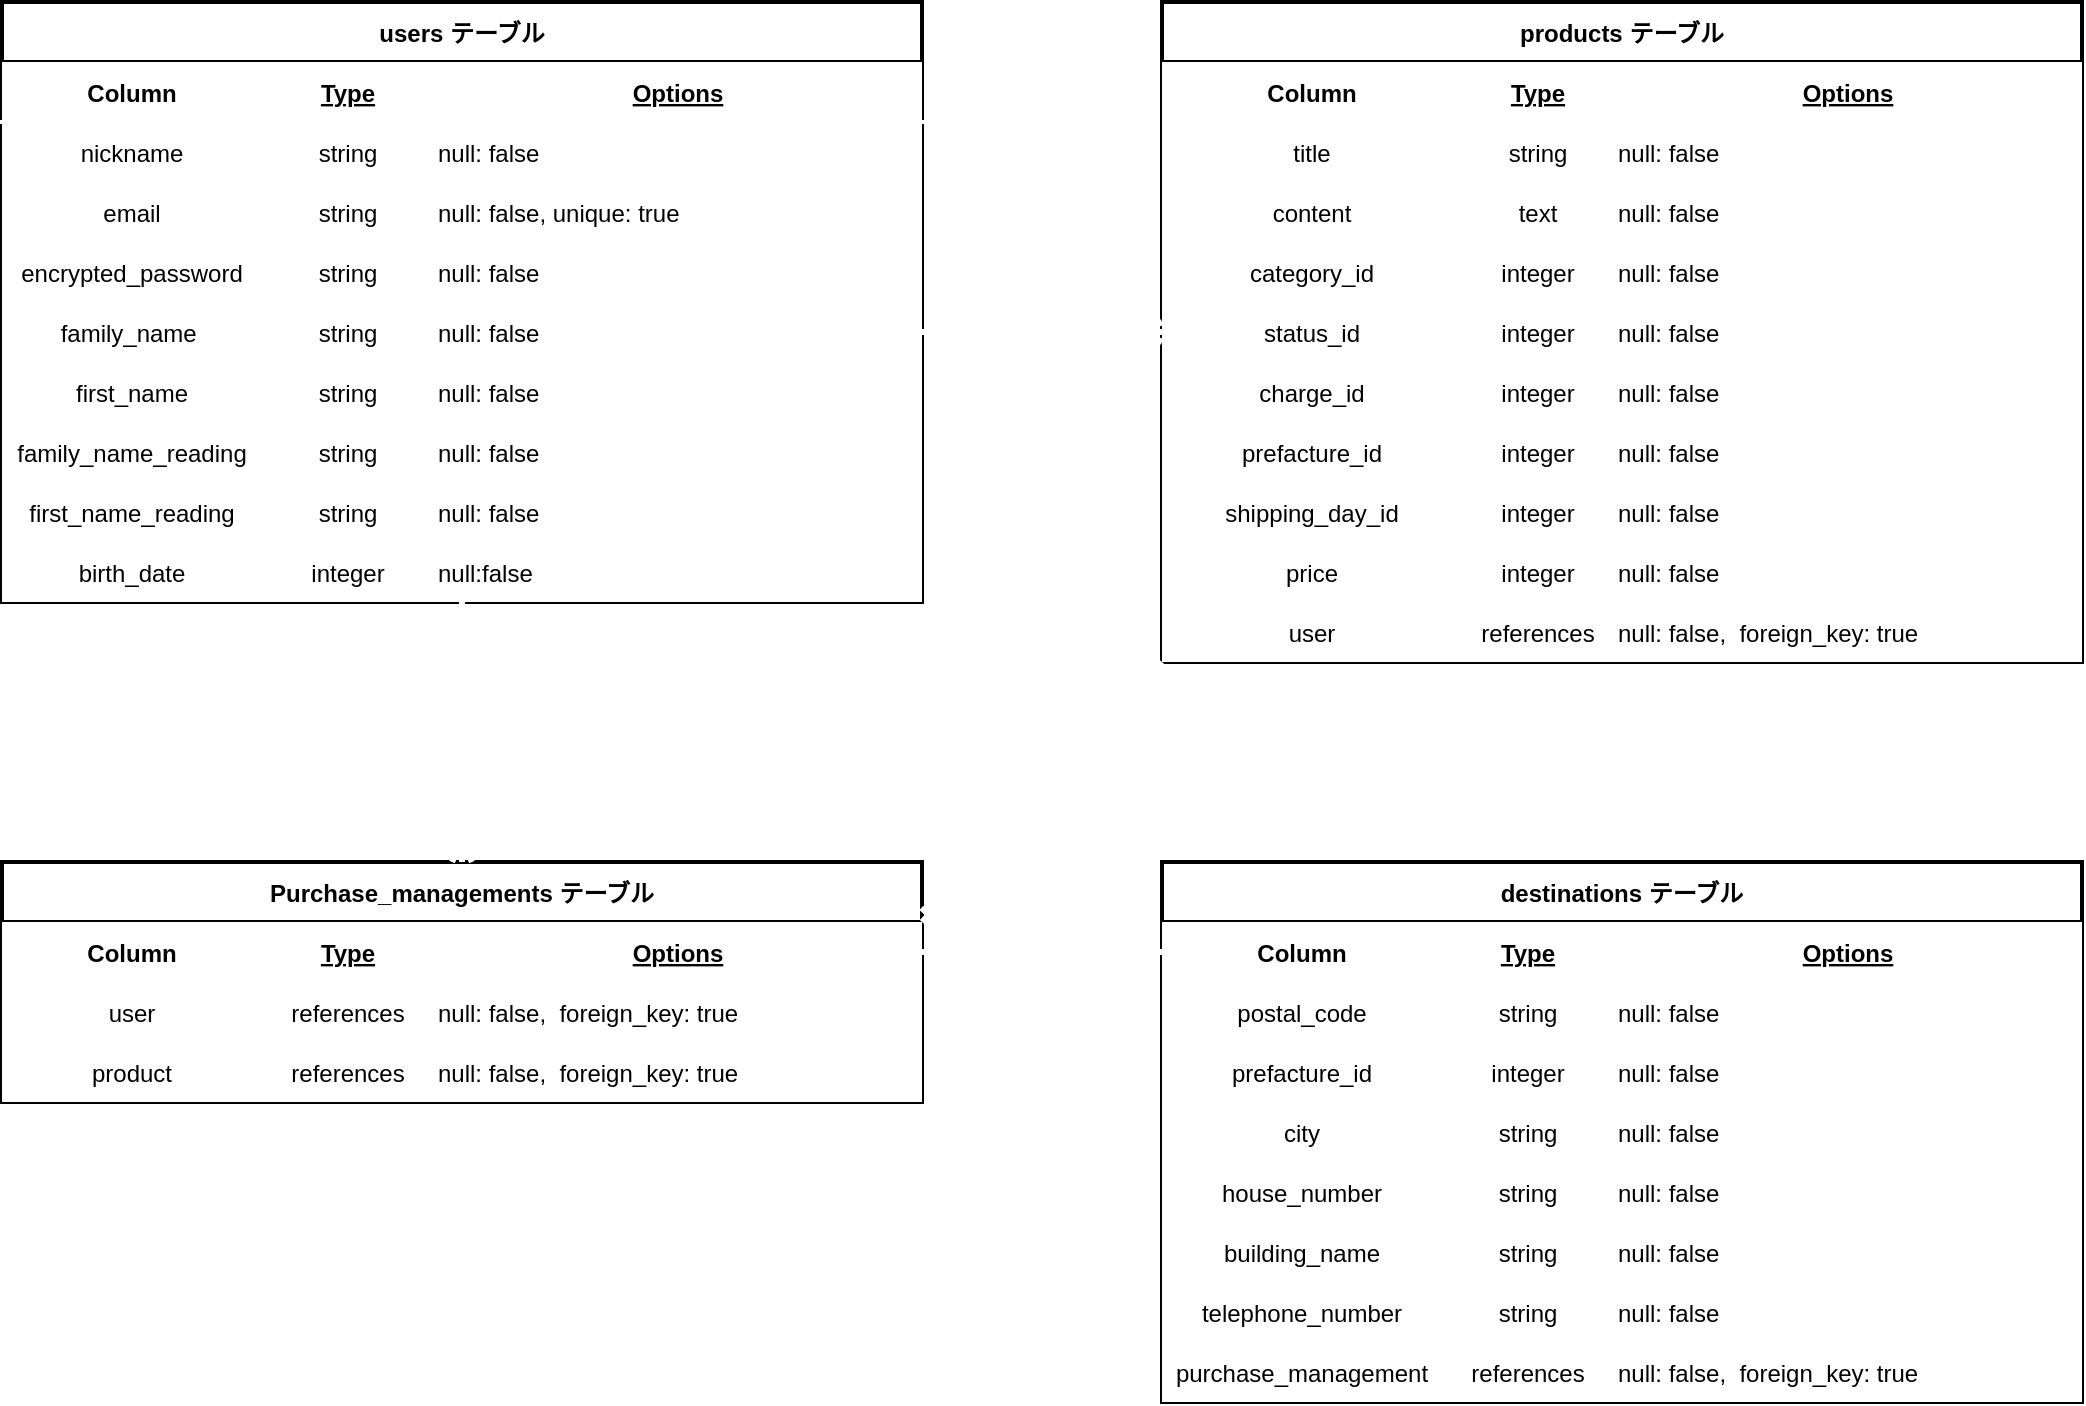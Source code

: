 <mxfile>
    <diagram id="tLEwSPBX2XLxRTHrnTl1" name="ページ1">
        <mxGraphModel dx="648" dy="448" grid="1" gridSize="10" guides="1" tooltips="1" connect="1" arrows="1" fold="1" page="1" pageScale="1" pageWidth="827" pageHeight="1169" math="0" shadow="0">
            <root>
                <mxCell id="0"/>
                <mxCell id="1" parent="0"/>
                <mxCell id="2" value="users テーブル" style="shape=table;startSize=30;container=1;collapsible=1;childLayout=tableLayout;fixedRows=1;rowLines=0;fontStyle=1;align=center;resizeLast=1;strokeWidth=2;" parent="1" vertex="1">
                    <mxGeometry x="20" y="40" width="460" height="300" as="geometry">
                        <mxRectangle x="20" y="40" width="120" height="30" as="alternateBounds"/>
                    </mxGeometry>
                </mxCell>
                <mxCell id="3" value="" style="shape=partialRectangle;collapsible=0;dropTarget=0;pointerEvents=0;top=0;left=0;bottom=1;right=0;points=[[0,0.5],[1,0.5]];portConstraint=eastwest;strokeWidth=2;strokeColor=#FFFFFF;" parent="2" vertex="1">
                    <mxGeometry y="30" width="460" height="30" as="geometry"/>
                </mxCell>
                <mxCell id="4" value="Column" style="shape=partialRectangle;connectable=0;top=0;left=0;bottom=0;right=0;fontStyle=1;overflow=hidden;strokeWidth=2;" parent="3" vertex="1">
                    <mxGeometry width="130" height="30" as="geometry">
                        <mxRectangle width="130" height="30" as="alternateBounds"/>
                    </mxGeometry>
                </mxCell>
                <mxCell id="5" value="Type" style="shape=partialRectangle;connectable=0;top=0;left=0;bottom=0;right=0;align=center;spacingLeft=6;fontStyle=5;overflow=hidden;shadow=0;strokeWidth=2;" parent="3" vertex="1">
                    <mxGeometry x="130" width="80" height="30" as="geometry">
                        <mxRectangle width="80" height="30" as="alternateBounds"/>
                    </mxGeometry>
                </mxCell>
                <mxCell id="24" value="Options" style="shape=partialRectangle;connectable=0;top=0;left=0;bottom=0;right=0;align=center;spacingLeft=6;fontStyle=5;overflow=hidden;strokeWidth=2;strokeColor=default;perimeterSpacing=2;" parent="3" vertex="1">
                    <mxGeometry x="210" width="250" height="30" as="geometry">
                        <mxRectangle width="250" height="30" as="alternateBounds"/>
                    </mxGeometry>
                </mxCell>
                <mxCell id="6" value="" style="shape=partialRectangle;collapsible=0;dropTarget=0;pointerEvents=0;top=0;left=0;bottom=0;right=0;points=[[0,0.5],[1,0.5]];portConstraint=eastwest;strokeWidth=2;" parent="2" vertex="1">
                    <mxGeometry y="60" width="460" height="30" as="geometry"/>
                </mxCell>
                <mxCell id="7" value="nickname" style="shape=partialRectangle;connectable=0;top=0;left=0;bottom=0;right=0;editable=1;overflow=hidden;strokeWidth=2;" parent="6" vertex="1">
                    <mxGeometry width="130" height="30" as="geometry">
                        <mxRectangle width="130" height="30" as="alternateBounds"/>
                    </mxGeometry>
                </mxCell>
                <mxCell id="8" value="string" style="shape=partialRectangle;connectable=0;top=0;left=0;bottom=0;right=0;align=center;spacingLeft=6;overflow=hidden;strokeWidth=2;" parent="6" vertex="1">
                    <mxGeometry x="130" width="80" height="30" as="geometry">
                        <mxRectangle width="80" height="30" as="alternateBounds"/>
                    </mxGeometry>
                </mxCell>
                <mxCell id="25" value="null: false" style="shape=partialRectangle;connectable=0;top=0;left=0;bottom=0;right=0;align=left;spacingLeft=6;overflow=hidden;strokeWidth=2;" parent="6" vertex="1">
                    <mxGeometry x="210" width="250" height="30" as="geometry">
                        <mxRectangle width="250" height="30" as="alternateBounds"/>
                    </mxGeometry>
                </mxCell>
                <mxCell id="9" value="" style="shape=partialRectangle;collapsible=0;dropTarget=0;pointerEvents=0;top=0;left=0;bottom=0;right=0;points=[[0,0.5],[1,0.5]];portConstraint=eastwest;strokeWidth=2;" parent="2" vertex="1">
                    <mxGeometry y="90" width="460" height="30" as="geometry"/>
                </mxCell>
                <mxCell id="10" value="email" style="shape=partialRectangle;connectable=0;top=0;left=0;bottom=0;right=0;editable=1;overflow=hidden;strokeWidth=2;" parent="9" vertex="1">
                    <mxGeometry width="130" height="30" as="geometry">
                        <mxRectangle width="130" height="30" as="alternateBounds"/>
                    </mxGeometry>
                </mxCell>
                <mxCell id="11" value="string" style="shape=partialRectangle;connectable=0;top=0;left=0;bottom=0;right=0;align=center;spacingLeft=6;overflow=hidden;strokeWidth=2;" parent="9" vertex="1">
                    <mxGeometry x="130" width="80" height="30" as="geometry">
                        <mxRectangle width="80" height="30" as="alternateBounds"/>
                    </mxGeometry>
                </mxCell>
                <mxCell id="26" value="null: false, unique: true" style="shape=partialRectangle;connectable=0;top=0;left=0;bottom=0;right=0;align=left;spacingLeft=6;overflow=hidden;strokeWidth=2;" parent="9" vertex="1">
                    <mxGeometry x="210" width="250" height="30" as="geometry">
                        <mxRectangle width="250" height="30" as="alternateBounds"/>
                    </mxGeometry>
                </mxCell>
                <mxCell id="12" value="" style="shape=partialRectangle;collapsible=0;dropTarget=0;pointerEvents=0;top=0;left=0;bottom=0;right=0;points=[[0,0.5],[1,0.5]];portConstraint=eastwest;strokeWidth=2;" parent="2" vertex="1">
                    <mxGeometry y="120" width="460" height="30" as="geometry"/>
                </mxCell>
                <mxCell id="13" value="encrypted_password" style="shape=partialRectangle;connectable=0;top=0;left=0;bottom=0;right=0;editable=1;overflow=hidden;strokeWidth=2;" parent="12" vertex="1">
                    <mxGeometry width="130" height="30" as="geometry">
                        <mxRectangle width="130" height="30" as="alternateBounds"/>
                    </mxGeometry>
                </mxCell>
                <mxCell id="14" value="string" style="shape=partialRectangle;connectable=0;top=0;left=0;bottom=0;right=0;align=center;spacingLeft=6;overflow=hidden;strokeWidth=2;" parent="12" vertex="1">
                    <mxGeometry x="130" width="80" height="30" as="geometry">
                        <mxRectangle width="80" height="30" as="alternateBounds"/>
                    </mxGeometry>
                </mxCell>
                <mxCell id="27" value="null: false" style="shape=partialRectangle;connectable=0;top=0;left=0;bottom=0;right=0;align=left;spacingLeft=6;overflow=hidden;strokeWidth=2;" parent="12" vertex="1">
                    <mxGeometry x="210" width="250" height="30" as="geometry">
                        <mxRectangle width="250" height="30" as="alternateBounds"/>
                    </mxGeometry>
                </mxCell>
                <mxCell id="15" style="shape=partialRectangle;collapsible=0;dropTarget=0;pointerEvents=0;top=0;left=0;bottom=0;right=0;points=[[0,0.5],[1,0.5]];portConstraint=eastwest;strokeWidth=2;" parent="2" vertex="1">
                    <mxGeometry y="150" width="460" height="30" as="geometry"/>
                </mxCell>
                <mxCell id="16" value="family_name " style="shape=partialRectangle;connectable=0;top=0;left=0;bottom=0;right=0;editable=1;overflow=hidden;strokeWidth=2;" parent="15" vertex="1">
                    <mxGeometry width="130" height="30" as="geometry">
                        <mxRectangle width="130" height="30" as="alternateBounds"/>
                    </mxGeometry>
                </mxCell>
                <mxCell id="17" value="string" style="shape=partialRectangle;connectable=0;top=0;left=0;bottom=0;right=0;align=center;spacingLeft=6;overflow=hidden;strokeWidth=2;" parent="15" vertex="1">
                    <mxGeometry x="130" width="80" height="30" as="geometry">
                        <mxRectangle width="80" height="30" as="alternateBounds"/>
                    </mxGeometry>
                </mxCell>
                <mxCell id="28" value="null: false" style="shape=partialRectangle;connectable=0;top=0;left=0;bottom=0;right=0;align=left;spacingLeft=6;overflow=hidden;strokeWidth=2;" parent="15" vertex="1">
                    <mxGeometry x="210" width="250" height="30" as="geometry">
                        <mxRectangle width="250" height="30" as="alternateBounds"/>
                    </mxGeometry>
                </mxCell>
                <mxCell id="21" style="shape=partialRectangle;collapsible=0;dropTarget=0;pointerEvents=0;top=0;left=0;bottom=0;right=0;points=[[0,0.5],[1,0.5]];portConstraint=eastwest;strokeWidth=2;" parent="2" vertex="1">
                    <mxGeometry y="180" width="460" height="30" as="geometry"/>
                </mxCell>
                <mxCell id="22" value="first_name" style="shape=partialRectangle;connectable=0;top=0;left=0;bottom=0;right=0;editable=1;overflow=hidden;strokeWidth=2;" parent="21" vertex="1">
                    <mxGeometry width="130" height="30" as="geometry">
                        <mxRectangle width="130" height="30" as="alternateBounds"/>
                    </mxGeometry>
                </mxCell>
                <mxCell id="23" value="string" style="shape=partialRectangle;connectable=0;top=0;left=0;bottom=0;right=0;align=center;spacingLeft=6;overflow=hidden;strokeWidth=2;" parent="21" vertex="1">
                    <mxGeometry x="130" width="80" height="30" as="geometry">
                        <mxRectangle width="80" height="30" as="alternateBounds"/>
                    </mxGeometry>
                </mxCell>
                <mxCell id="29" value="null: false" style="shape=partialRectangle;connectable=0;top=0;left=0;bottom=0;right=0;align=left;spacingLeft=6;overflow=hidden;strokeWidth=2;" parent="21" vertex="1">
                    <mxGeometry x="210" width="250" height="30" as="geometry">
                        <mxRectangle width="250" height="30" as="alternateBounds"/>
                    </mxGeometry>
                </mxCell>
                <mxCell id="18" style="shape=partialRectangle;collapsible=0;dropTarget=0;pointerEvents=0;top=0;left=0;bottom=0;right=0;points=[[0,0.5],[1,0.5]];portConstraint=eastwest;strokeWidth=2;" parent="2" vertex="1">
                    <mxGeometry y="210" width="460" height="30" as="geometry"/>
                </mxCell>
                <mxCell id="19" value="family_name_reading" style="shape=partialRectangle;connectable=0;top=0;left=0;bottom=0;right=0;editable=1;overflow=hidden;strokeWidth=2;" parent="18" vertex="1">
                    <mxGeometry width="130" height="30" as="geometry">
                        <mxRectangle width="130" height="30" as="alternateBounds"/>
                    </mxGeometry>
                </mxCell>
                <mxCell id="20" value="string" style="shape=partialRectangle;connectable=0;top=0;left=0;bottom=0;right=0;align=center;spacingLeft=6;overflow=hidden;strokeWidth=2;" parent="18" vertex="1">
                    <mxGeometry x="130" width="80" height="30" as="geometry">
                        <mxRectangle width="80" height="30" as="alternateBounds"/>
                    </mxGeometry>
                </mxCell>
                <mxCell id="30" value="null: false" style="shape=partialRectangle;connectable=0;top=0;left=0;bottom=0;right=0;align=left;spacingLeft=6;overflow=hidden;strokeWidth=2;" parent="18" vertex="1">
                    <mxGeometry x="210" width="250" height="30" as="geometry">
                        <mxRectangle width="250" height="30" as="alternateBounds"/>
                    </mxGeometry>
                </mxCell>
                <mxCell id="59" style="shape=partialRectangle;collapsible=0;dropTarget=0;pointerEvents=0;top=0;left=0;bottom=0;right=0;points=[[0,0.5],[1,0.5]];portConstraint=eastwest;strokeWidth=2;" parent="2" vertex="1">
                    <mxGeometry y="240" width="460" height="30" as="geometry"/>
                </mxCell>
                <mxCell id="60" value="first_name_reading" style="shape=partialRectangle;connectable=0;top=0;left=0;bottom=0;right=0;editable=1;overflow=hidden;strokeWidth=2;" parent="59" vertex="1">
                    <mxGeometry width="130" height="30" as="geometry">
                        <mxRectangle width="130" height="30" as="alternateBounds"/>
                    </mxGeometry>
                </mxCell>
                <mxCell id="61" value="string" style="shape=partialRectangle;connectable=0;top=0;left=0;bottom=0;right=0;align=center;spacingLeft=6;overflow=hidden;strokeWidth=2;" parent="59" vertex="1">
                    <mxGeometry x="130" width="80" height="30" as="geometry">
                        <mxRectangle width="80" height="30" as="alternateBounds"/>
                    </mxGeometry>
                </mxCell>
                <mxCell id="62" value="null: false" style="shape=partialRectangle;connectable=0;top=0;left=0;bottom=0;right=0;align=left;spacingLeft=6;overflow=hidden;strokeWidth=2;" parent="59" vertex="1">
                    <mxGeometry x="210" width="250" height="30" as="geometry">
                        <mxRectangle width="250" height="30" as="alternateBounds"/>
                    </mxGeometry>
                </mxCell>
                <mxCell id="63" style="shape=partialRectangle;collapsible=0;dropTarget=0;pointerEvents=0;top=0;left=0;bottom=0;right=0;points=[[0,0.5],[1,0.5]];portConstraint=eastwest;strokeWidth=2;" parent="2" vertex="1">
                    <mxGeometry y="270" width="460" height="30" as="geometry"/>
                </mxCell>
                <mxCell id="64" value="birth_date" style="shape=partialRectangle;connectable=0;top=0;left=0;bottom=0;right=0;editable=1;overflow=hidden;strokeWidth=2;" parent="63" vertex="1">
                    <mxGeometry width="130" height="30" as="geometry">
                        <mxRectangle width="130" height="30" as="alternateBounds"/>
                    </mxGeometry>
                </mxCell>
                <mxCell id="65" value="integer" style="shape=partialRectangle;connectable=0;top=0;left=0;bottom=0;right=0;align=center;spacingLeft=6;overflow=hidden;strokeWidth=2;" parent="63" vertex="1">
                    <mxGeometry x="130" width="80" height="30" as="geometry">
                        <mxRectangle width="80" height="30" as="alternateBounds"/>
                    </mxGeometry>
                </mxCell>
                <mxCell id="66" value="null:false" style="shape=partialRectangle;connectable=0;top=0;left=0;bottom=0;right=0;align=left;spacingLeft=6;overflow=hidden;strokeWidth=2;" parent="63" vertex="1">
                    <mxGeometry x="210" width="250" height="30" as="geometry">
                        <mxRectangle width="250" height="30" as="alternateBounds"/>
                    </mxGeometry>
                </mxCell>
                <mxCell id="67" value="products テーブル" style="shape=table;startSize=30;container=1;collapsible=1;childLayout=tableLayout;fixedRows=1;rowLines=0;fontStyle=1;align=center;resizeLast=1;strokeWidth=2;" parent="1" vertex="1">
                    <mxGeometry x="600" y="40" width="460" height="330" as="geometry"/>
                </mxCell>
                <mxCell id="68" value="" style="shape=partialRectangle;collapsible=0;dropTarget=0;pointerEvents=0;top=0;left=0;bottom=1;right=0;points=[[0,0.5],[1,0.5]];portConstraint=eastwest;strokeWidth=2;" parent="67" vertex="1">
                    <mxGeometry y="30" width="460" height="30" as="geometry"/>
                </mxCell>
                <mxCell id="69" value="Column" style="shape=partialRectangle;connectable=0;top=0;left=0;bottom=0;right=0;fontStyle=1;overflow=hidden;strokeWidth=2;" parent="68" vertex="1">
                    <mxGeometry width="150" height="30" as="geometry">
                        <mxRectangle width="150" height="30" as="alternateBounds"/>
                    </mxGeometry>
                </mxCell>
                <mxCell id="70" value="Type" style="shape=partialRectangle;connectable=0;top=0;left=0;bottom=0;right=0;align=center;spacingLeft=6;fontStyle=5;overflow=hidden;shadow=0;strokeWidth=2;" parent="68" vertex="1">
                    <mxGeometry x="150" width="70" height="30" as="geometry">
                        <mxRectangle width="70" height="30" as="alternateBounds"/>
                    </mxGeometry>
                </mxCell>
                <mxCell id="71" value="Options" style="shape=partialRectangle;connectable=0;top=0;left=0;bottom=0;right=0;align=center;spacingLeft=6;fontStyle=5;overflow=hidden;strokeWidth=2;" parent="68" vertex="1">
                    <mxGeometry x="220" width="240" height="30" as="geometry">
                        <mxRectangle width="240" height="30" as="alternateBounds"/>
                    </mxGeometry>
                </mxCell>
                <mxCell id="72" value="" style="shape=partialRectangle;collapsible=0;dropTarget=0;pointerEvents=0;top=0;left=0;bottom=0;right=0;points=[[0,0.5],[1,0.5]];portConstraint=eastwest;strokeWidth=2;" parent="67" vertex="1">
                    <mxGeometry y="60" width="460" height="30" as="geometry"/>
                </mxCell>
                <mxCell id="73" value="title" style="shape=partialRectangle;connectable=0;top=0;left=0;bottom=0;right=0;editable=1;overflow=hidden;strokeWidth=2;" parent="72" vertex="1">
                    <mxGeometry width="150" height="30" as="geometry">
                        <mxRectangle width="150" height="30" as="alternateBounds"/>
                    </mxGeometry>
                </mxCell>
                <mxCell id="74" value="string" style="shape=partialRectangle;connectable=0;top=0;left=0;bottom=0;right=0;align=center;spacingLeft=6;overflow=hidden;strokeWidth=2;" parent="72" vertex="1">
                    <mxGeometry x="150" width="70" height="30" as="geometry">
                        <mxRectangle width="70" height="30" as="alternateBounds"/>
                    </mxGeometry>
                </mxCell>
                <mxCell id="75" value="null: false" style="shape=partialRectangle;connectable=0;top=0;left=0;bottom=0;right=0;align=left;spacingLeft=6;overflow=hidden;strokeWidth=2;" parent="72" vertex="1">
                    <mxGeometry x="220" width="240" height="30" as="geometry">
                        <mxRectangle width="240" height="30" as="alternateBounds"/>
                    </mxGeometry>
                </mxCell>
                <mxCell id="76" value="" style="shape=partialRectangle;collapsible=0;dropTarget=0;pointerEvents=0;top=0;left=0;bottom=0;right=0;points=[[0,0.5],[1,0.5]];portConstraint=eastwest;strokeWidth=2;" parent="67" vertex="1">
                    <mxGeometry y="90" width="460" height="30" as="geometry"/>
                </mxCell>
                <mxCell id="77" value="content" style="shape=partialRectangle;connectable=0;top=0;left=0;bottom=0;right=0;editable=1;overflow=hidden;strokeWidth=2;" parent="76" vertex="1">
                    <mxGeometry width="150" height="30" as="geometry">
                        <mxRectangle width="150" height="30" as="alternateBounds"/>
                    </mxGeometry>
                </mxCell>
                <mxCell id="78" value="text" style="shape=partialRectangle;connectable=0;top=0;left=0;bottom=0;right=0;align=center;spacingLeft=6;overflow=hidden;strokeWidth=2;" parent="76" vertex="1">
                    <mxGeometry x="150" width="70" height="30" as="geometry">
                        <mxRectangle width="70" height="30" as="alternateBounds"/>
                    </mxGeometry>
                </mxCell>
                <mxCell id="79" value="null: false" style="shape=partialRectangle;connectable=0;top=0;left=0;bottom=0;right=0;align=left;spacingLeft=6;overflow=hidden;strokeWidth=2;" parent="76" vertex="1">
                    <mxGeometry x="220" width="240" height="30" as="geometry">
                        <mxRectangle width="240" height="30" as="alternateBounds"/>
                    </mxGeometry>
                </mxCell>
                <mxCell id="80" value="" style="shape=partialRectangle;collapsible=0;dropTarget=0;pointerEvents=0;top=0;left=0;bottom=0;right=0;points=[[0,0.5],[1,0.5]];portConstraint=eastwest;strokeWidth=2;" parent="67" vertex="1">
                    <mxGeometry y="120" width="460" height="30" as="geometry"/>
                </mxCell>
                <mxCell id="81" value="category_id" style="shape=partialRectangle;connectable=0;top=0;left=0;bottom=0;right=0;editable=1;overflow=hidden;strokeWidth=2;" parent="80" vertex="1">
                    <mxGeometry width="150" height="30" as="geometry">
                        <mxRectangle width="150" height="30" as="alternateBounds"/>
                    </mxGeometry>
                </mxCell>
                <mxCell id="82" value="integer" style="shape=partialRectangle;connectable=0;top=0;left=0;bottom=0;right=0;align=center;spacingLeft=6;overflow=hidden;strokeWidth=2;" parent="80" vertex="1">
                    <mxGeometry x="150" width="70" height="30" as="geometry">
                        <mxRectangle width="70" height="30" as="alternateBounds"/>
                    </mxGeometry>
                </mxCell>
                <mxCell id="83" value="null: false" style="shape=partialRectangle;connectable=0;top=0;left=0;bottom=0;right=0;align=left;spacingLeft=6;overflow=hidden;strokeWidth=2;" parent="80" vertex="1">
                    <mxGeometry x="220" width="240" height="30" as="geometry">
                        <mxRectangle width="240" height="30" as="alternateBounds"/>
                    </mxGeometry>
                </mxCell>
                <mxCell id="84" style="shape=partialRectangle;collapsible=0;dropTarget=0;pointerEvents=0;top=0;left=0;bottom=0;right=0;points=[[0,0.5],[1,0.5]];portConstraint=eastwest;strokeWidth=2;" parent="67" vertex="1">
                    <mxGeometry y="150" width="460" height="30" as="geometry"/>
                </mxCell>
                <mxCell id="85" value="status_id" style="shape=partialRectangle;connectable=0;top=0;left=0;bottom=0;right=0;editable=1;overflow=hidden;strokeWidth=2;" parent="84" vertex="1">
                    <mxGeometry width="150" height="30" as="geometry">
                        <mxRectangle width="150" height="30" as="alternateBounds"/>
                    </mxGeometry>
                </mxCell>
                <mxCell id="86" value="integer" style="shape=partialRectangle;connectable=0;top=0;left=0;bottom=0;right=0;align=center;spacingLeft=6;overflow=hidden;strokeWidth=2;" parent="84" vertex="1">
                    <mxGeometry x="150" width="70" height="30" as="geometry">
                        <mxRectangle width="70" height="30" as="alternateBounds"/>
                    </mxGeometry>
                </mxCell>
                <mxCell id="87" value="null: false" style="shape=partialRectangle;connectable=0;top=0;left=0;bottom=0;right=0;align=left;spacingLeft=6;overflow=hidden;strokeWidth=2;" parent="84" vertex="1">
                    <mxGeometry x="220" width="240" height="30" as="geometry">
                        <mxRectangle width="240" height="30" as="alternateBounds"/>
                    </mxGeometry>
                </mxCell>
                <mxCell id="88" style="shape=partialRectangle;collapsible=0;dropTarget=0;pointerEvents=0;top=0;left=0;bottom=0;right=0;points=[[0,0.5],[1,0.5]];portConstraint=eastwest;strokeWidth=2;" parent="67" vertex="1">
                    <mxGeometry y="180" width="460" height="30" as="geometry"/>
                </mxCell>
                <mxCell id="89" value="charge_id" style="shape=partialRectangle;connectable=0;top=0;left=0;bottom=0;right=0;editable=1;overflow=hidden;strokeWidth=2;" parent="88" vertex="1">
                    <mxGeometry width="150" height="30" as="geometry">
                        <mxRectangle width="150" height="30" as="alternateBounds"/>
                    </mxGeometry>
                </mxCell>
                <mxCell id="90" value="integer" style="shape=partialRectangle;connectable=0;top=0;left=0;bottom=0;right=0;align=center;spacingLeft=6;overflow=hidden;strokeWidth=2;" parent="88" vertex="1">
                    <mxGeometry x="150" width="70" height="30" as="geometry">
                        <mxRectangle width="70" height="30" as="alternateBounds"/>
                    </mxGeometry>
                </mxCell>
                <mxCell id="91" value="null: false" style="shape=partialRectangle;connectable=0;top=0;left=0;bottom=0;right=0;align=left;spacingLeft=6;overflow=hidden;strokeWidth=2;" parent="88" vertex="1">
                    <mxGeometry x="220" width="240" height="30" as="geometry">
                        <mxRectangle width="240" height="30" as="alternateBounds"/>
                    </mxGeometry>
                </mxCell>
                <mxCell id="92" style="shape=partialRectangle;collapsible=0;dropTarget=0;pointerEvents=0;top=0;left=0;bottom=0;right=0;points=[[0,0.5],[1,0.5]];portConstraint=eastwest;strokeWidth=2;" parent="67" vertex="1">
                    <mxGeometry y="210" width="460" height="30" as="geometry"/>
                </mxCell>
                <mxCell id="93" value="prefacture_id" style="shape=partialRectangle;connectable=0;top=0;left=0;bottom=0;right=0;editable=1;overflow=hidden;strokeWidth=2;" parent="92" vertex="1">
                    <mxGeometry width="150" height="30" as="geometry">
                        <mxRectangle width="150" height="30" as="alternateBounds"/>
                    </mxGeometry>
                </mxCell>
                <mxCell id="94" value="integer" style="shape=partialRectangle;connectable=0;top=0;left=0;bottom=0;right=0;align=center;spacingLeft=6;overflow=hidden;strokeWidth=2;" parent="92" vertex="1">
                    <mxGeometry x="150" width="70" height="30" as="geometry">
                        <mxRectangle width="70" height="30" as="alternateBounds"/>
                    </mxGeometry>
                </mxCell>
                <mxCell id="95" value="null: false" style="shape=partialRectangle;connectable=0;top=0;left=0;bottom=0;right=0;align=left;spacingLeft=6;overflow=hidden;strokeWidth=2;" parent="92" vertex="1">
                    <mxGeometry x="220" width="240" height="30" as="geometry">
                        <mxRectangle width="240" height="30" as="alternateBounds"/>
                    </mxGeometry>
                </mxCell>
                <mxCell id="96" style="shape=partialRectangle;collapsible=0;dropTarget=0;pointerEvents=0;top=0;left=0;bottom=0;right=0;points=[[0,0.5],[1,0.5]];portConstraint=eastwest;strokeWidth=2;" parent="67" vertex="1">
                    <mxGeometry y="240" width="460" height="30" as="geometry"/>
                </mxCell>
                <mxCell id="97" value="shipping_day_id" style="shape=partialRectangle;connectable=0;top=0;left=0;bottom=0;right=0;editable=1;overflow=hidden;strokeWidth=2;" parent="96" vertex="1">
                    <mxGeometry width="150" height="30" as="geometry">
                        <mxRectangle width="150" height="30" as="alternateBounds"/>
                    </mxGeometry>
                </mxCell>
                <mxCell id="98" value="integer" style="shape=partialRectangle;connectable=0;top=0;left=0;bottom=0;right=0;align=center;spacingLeft=6;overflow=hidden;strokeWidth=2;" parent="96" vertex="1">
                    <mxGeometry x="150" width="70" height="30" as="geometry">
                        <mxRectangle width="70" height="30" as="alternateBounds"/>
                    </mxGeometry>
                </mxCell>
                <mxCell id="99" value="null: false" style="shape=partialRectangle;connectable=0;top=0;left=0;bottom=0;right=0;align=left;spacingLeft=6;overflow=hidden;strokeWidth=2;" parent="96" vertex="1">
                    <mxGeometry x="220" width="240" height="30" as="geometry">
                        <mxRectangle width="240" height="30" as="alternateBounds"/>
                    </mxGeometry>
                </mxCell>
                <mxCell id="100" style="shape=partialRectangle;collapsible=0;dropTarget=0;pointerEvents=0;top=0;left=0;bottom=0;right=0;points=[[0,0.5],[1,0.5]];portConstraint=eastwest;strokeWidth=2;" parent="67" vertex="1">
                    <mxGeometry y="270" width="460" height="30" as="geometry"/>
                </mxCell>
                <mxCell id="101" value="price" style="shape=partialRectangle;connectable=0;top=0;left=0;bottom=0;right=0;editable=1;overflow=hidden;strokeWidth=2;" parent="100" vertex="1">
                    <mxGeometry width="150" height="30" as="geometry">
                        <mxRectangle width="150" height="30" as="alternateBounds"/>
                    </mxGeometry>
                </mxCell>
                <mxCell id="102" value="integer" style="shape=partialRectangle;connectable=0;top=0;left=0;bottom=0;right=0;align=center;spacingLeft=6;overflow=hidden;strokeWidth=2;" parent="100" vertex="1">
                    <mxGeometry x="150" width="70" height="30" as="geometry">
                        <mxRectangle width="70" height="30" as="alternateBounds"/>
                    </mxGeometry>
                </mxCell>
                <mxCell id="103" value="null: false" style="shape=partialRectangle;connectable=0;top=0;left=0;bottom=0;right=0;align=left;spacingLeft=6;overflow=hidden;strokeWidth=2;" parent="100" vertex="1">
                    <mxGeometry x="220" width="240" height="30" as="geometry">
                        <mxRectangle width="240" height="30" as="alternateBounds"/>
                    </mxGeometry>
                </mxCell>
                <mxCell id="104" style="shape=partialRectangle;collapsible=0;dropTarget=0;pointerEvents=0;top=0;left=0;bottom=0;right=0;points=[[0,0.5],[1,0.5]];portConstraint=eastwest;strokeWidth=2;" parent="67" vertex="1">
                    <mxGeometry y="300" width="460" height="30" as="geometry"/>
                </mxCell>
                <mxCell id="105" value="user" style="shape=partialRectangle;connectable=0;top=0;left=0;bottom=0;right=0;editable=1;overflow=hidden;strokeWidth=2;" parent="104" vertex="1">
                    <mxGeometry width="150" height="30" as="geometry">
                        <mxRectangle width="150" height="30" as="alternateBounds"/>
                    </mxGeometry>
                </mxCell>
                <mxCell id="106" value="references" style="shape=partialRectangle;connectable=0;top=0;left=0;bottom=0;right=0;align=center;spacingLeft=6;overflow=hidden;strokeWidth=2;" parent="104" vertex="1">
                    <mxGeometry x="150" width="70" height="30" as="geometry">
                        <mxRectangle width="70" height="30" as="alternateBounds"/>
                    </mxGeometry>
                </mxCell>
                <mxCell id="107" value="null: false,  foreign_key: true" style="shape=partialRectangle;connectable=0;top=0;left=0;bottom=0;right=0;align=left;spacingLeft=6;overflow=hidden;strokeWidth=2;" parent="104" vertex="1">
                    <mxGeometry x="220" width="240" height="30" as="geometry">
                        <mxRectangle width="240" height="30" as="alternateBounds"/>
                    </mxGeometry>
                </mxCell>
                <mxCell id="108" value="destinations テーブル" style="shape=table;startSize=30;container=1;collapsible=1;childLayout=tableLayout;fixedRows=1;rowLines=0;fontStyle=1;align=center;resizeLast=1;strokeWidth=2;" parent="1" vertex="1">
                    <mxGeometry x="600" y="470" width="460" height="270" as="geometry"/>
                </mxCell>
                <mxCell id="109" value="" style="shape=partialRectangle;collapsible=0;dropTarget=0;pointerEvents=0;top=0;left=0;bottom=1;right=0;points=[[0,0.5],[1,0.5]];portConstraint=eastwest;strokeWidth=2;" parent="108" vertex="1">
                    <mxGeometry y="30" width="460" height="30" as="geometry"/>
                </mxCell>
                <mxCell id="110" value="Column" style="shape=partialRectangle;connectable=0;top=0;left=0;bottom=0;right=0;fontStyle=1;overflow=hidden;strokeWidth=2;" parent="109" vertex="1">
                    <mxGeometry width="140" height="30" as="geometry">
                        <mxRectangle width="140" height="30" as="alternateBounds"/>
                    </mxGeometry>
                </mxCell>
                <mxCell id="111" value="Type" style="shape=partialRectangle;connectable=0;top=0;left=0;bottom=0;right=0;align=center;spacingLeft=6;fontStyle=5;overflow=hidden;shadow=0;strokeWidth=2;" parent="109" vertex="1">
                    <mxGeometry x="140" width="80" height="30" as="geometry">
                        <mxRectangle width="80" height="30" as="alternateBounds"/>
                    </mxGeometry>
                </mxCell>
                <mxCell id="112" value="Options" style="shape=partialRectangle;connectable=0;top=0;left=0;bottom=0;right=0;align=center;spacingLeft=6;fontStyle=5;overflow=hidden;strokeWidth=2;" parent="109" vertex="1">
                    <mxGeometry x="220" width="240" height="30" as="geometry">
                        <mxRectangle width="240" height="30" as="alternateBounds"/>
                    </mxGeometry>
                </mxCell>
                <mxCell id="113" value="" style="shape=partialRectangle;collapsible=0;dropTarget=0;pointerEvents=0;top=0;left=0;bottom=0;right=0;points=[[0,0.5],[1,0.5]];portConstraint=eastwest;strokeWidth=2;" parent="108" vertex="1">
                    <mxGeometry y="60" width="460" height="30" as="geometry"/>
                </mxCell>
                <mxCell id="114" value="postal_code" style="shape=partialRectangle;connectable=0;top=0;left=0;bottom=0;right=0;editable=1;overflow=hidden;strokeWidth=2;" parent="113" vertex="1">
                    <mxGeometry width="140" height="30" as="geometry">
                        <mxRectangle width="140" height="30" as="alternateBounds"/>
                    </mxGeometry>
                </mxCell>
                <mxCell id="115" value="string" style="shape=partialRectangle;connectable=0;top=0;left=0;bottom=0;right=0;align=center;spacingLeft=6;overflow=hidden;strokeWidth=2;" parent="113" vertex="1">
                    <mxGeometry x="140" width="80" height="30" as="geometry">
                        <mxRectangle width="80" height="30" as="alternateBounds"/>
                    </mxGeometry>
                </mxCell>
                <mxCell id="116" value="null: false" style="shape=partialRectangle;connectable=0;top=0;left=0;bottom=0;right=0;align=left;spacingLeft=6;overflow=hidden;strokeWidth=2;" parent="113" vertex="1">
                    <mxGeometry x="220" width="240" height="30" as="geometry">
                        <mxRectangle width="240" height="30" as="alternateBounds"/>
                    </mxGeometry>
                </mxCell>
                <mxCell id="117" value="" style="shape=partialRectangle;collapsible=0;dropTarget=0;pointerEvents=0;top=0;left=0;bottom=0;right=0;points=[[0,0.5],[1,0.5]];portConstraint=eastwest;strokeWidth=2;" parent="108" vertex="1">
                    <mxGeometry y="90" width="460" height="30" as="geometry"/>
                </mxCell>
                <mxCell id="118" value="prefacture_id" style="shape=partialRectangle;connectable=0;top=0;left=0;bottom=0;right=0;editable=1;overflow=hidden;strokeWidth=2;" parent="117" vertex="1">
                    <mxGeometry width="140" height="30" as="geometry">
                        <mxRectangle width="140" height="30" as="alternateBounds"/>
                    </mxGeometry>
                </mxCell>
                <mxCell id="119" value="integer" style="shape=partialRectangle;connectable=0;top=0;left=0;bottom=0;right=0;align=center;spacingLeft=6;overflow=hidden;strokeWidth=2;" parent="117" vertex="1">
                    <mxGeometry x="140" width="80" height="30" as="geometry">
                        <mxRectangle width="80" height="30" as="alternateBounds"/>
                    </mxGeometry>
                </mxCell>
                <mxCell id="120" value="null: false" style="shape=partialRectangle;connectable=0;top=0;left=0;bottom=0;right=0;align=left;spacingLeft=6;overflow=hidden;strokeWidth=2;" parent="117" vertex="1">
                    <mxGeometry x="220" width="240" height="30" as="geometry">
                        <mxRectangle width="240" height="30" as="alternateBounds"/>
                    </mxGeometry>
                </mxCell>
                <mxCell id="121" value="" style="shape=partialRectangle;collapsible=0;dropTarget=0;pointerEvents=0;top=0;left=0;bottom=0;right=0;points=[[0,0.5],[1,0.5]];portConstraint=eastwest;strokeWidth=2;" parent="108" vertex="1">
                    <mxGeometry y="120" width="460" height="30" as="geometry"/>
                </mxCell>
                <mxCell id="122" value="city" style="shape=partialRectangle;connectable=0;top=0;left=0;bottom=0;right=0;editable=1;overflow=hidden;strokeWidth=2;" parent="121" vertex="1">
                    <mxGeometry width="140" height="30" as="geometry">
                        <mxRectangle width="140" height="30" as="alternateBounds"/>
                    </mxGeometry>
                </mxCell>
                <mxCell id="123" value="string" style="shape=partialRectangle;connectable=0;top=0;left=0;bottom=0;right=0;align=center;spacingLeft=6;overflow=hidden;strokeWidth=2;" parent="121" vertex="1">
                    <mxGeometry x="140" width="80" height="30" as="geometry">
                        <mxRectangle width="80" height="30" as="alternateBounds"/>
                    </mxGeometry>
                </mxCell>
                <mxCell id="124" value="null: false" style="shape=partialRectangle;connectable=0;top=0;left=0;bottom=0;right=0;align=left;spacingLeft=6;overflow=hidden;strokeWidth=2;" parent="121" vertex="1">
                    <mxGeometry x="220" width="240" height="30" as="geometry">
                        <mxRectangle width="240" height="30" as="alternateBounds"/>
                    </mxGeometry>
                </mxCell>
                <mxCell id="125" style="shape=partialRectangle;collapsible=0;dropTarget=0;pointerEvents=0;top=0;left=0;bottom=0;right=0;points=[[0,0.5],[1,0.5]];portConstraint=eastwest;strokeWidth=2;" parent="108" vertex="1">
                    <mxGeometry y="150" width="460" height="30" as="geometry"/>
                </mxCell>
                <mxCell id="126" value="house_number" style="shape=partialRectangle;connectable=0;top=0;left=0;bottom=0;right=0;editable=1;overflow=hidden;strokeWidth=2;" parent="125" vertex="1">
                    <mxGeometry width="140" height="30" as="geometry">
                        <mxRectangle width="140" height="30" as="alternateBounds"/>
                    </mxGeometry>
                </mxCell>
                <mxCell id="127" value="string" style="shape=partialRectangle;connectable=0;top=0;left=0;bottom=0;right=0;align=center;spacingLeft=6;overflow=hidden;strokeWidth=2;" parent="125" vertex="1">
                    <mxGeometry x="140" width="80" height="30" as="geometry">
                        <mxRectangle width="80" height="30" as="alternateBounds"/>
                    </mxGeometry>
                </mxCell>
                <mxCell id="128" value="null: false" style="shape=partialRectangle;connectable=0;top=0;left=0;bottom=0;right=0;align=left;spacingLeft=6;overflow=hidden;strokeWidth=2;" parent="125" vertex="1">
                    <mxGeometry x="220" width="240" height="30" as="geometry">
                        <mxRectangle width="240" height="30" as="alternateBounds"/>
                    </mxGeometry>
                </mxCell>
                <mxCell id="129" style="shape=partialRectangle;collapsible=0;dropTarget=0;pointerEvents=0;top=0;left=0;bottom=0;right=0;points=[[0,0.5],[1,0.5]];portConstraint=eastwest;strokeWidth=2;" parent="108" vertex="1">
                    <mxGeometry y="180" width="460" height="30" as="geometry"/>
                </mxCell>
                <mxCell id="130" value="building_name" style="shape=partialRectangle;connectable=0;top=0;left=0;bottom=0;right=0;editable=1;overflow=hidden;strokeWidth=2;" parent="129" vertex="1">
                    <mxGeometry width="140" height="30" as="geometry">
                        <mxRectangle width="140" height="30" as="alternateBounds"/>
                    </mxGeometry>
                </mxCell>
                <mxCell id="131" value="string" style="shape=partialRectangle;connectable=0;top=0;left=0;bottom=0;right=0;align=center;spacingLeft=6;overflow=hidden;strokeWidth=2;" parent="129" vertex="1">
                    <mxGeometry x="140" width="80" height="30" as="geometry">
                        <mxRectangle width="80" height="30" as="alternateBounds"/>
                    </mxGeometry>
                </mxCell>
                <mxCell id="132" value="null: false" style="shape=partialRectangle;connectable=0;top=0;left=0;bottom=0;right=0;align=left;spacingLeft=6;overflow=hidden;strokeWidth=2;" parent="129" vertex="1">
                    <mxGeometry x="220" width="240" height="30" as="geometry">
                        <mxRectangle width="240" height="30" as="alternateBounds"/>
                    </mxGeometry>
                </mxCell>
                <mxCell id="133" style="shape=partialRectangle;collapsible=0;dropTarget=0;pointerEvents=0;top=0;left=0;bottom=0;right=0;points=[[0,0.5],[1,0.5]];portConstraint=eastwest;strokeWidth=2;" parent="108" vertex="1">
                    <mxGeometry y="210" width="460" height="30" as="geometry"/>
                </mxCell>
                <mxCell id="134" value="telephone_number" style="shape=partialRectangle;connectable=0;top=0;left=0;bottom=0;right=0;editable=1;overflow=hidden;strokeWidth=2;" parent="133" vertex="1">
                    <mxGeometry width="140" height="30" as="geometry">
                        <mxRectangle width="140" height="30" as="alternateBounds"/>
                    </mxGeometry>
                </mxCell>
                <mxCell id="135" value="string" style="shape=partialRectangle;connectable=0;top=0;left=0;bottom=0;right=0;align=center;spacingLeft=6;overflow=hidden;strokeWidth=2;" parent="133" vertex="1">
                    <mxGeometry x="140" width="80" height="30" as="geometry">
                        <mxRectangle width="80" height="30" as="alternateBounds"/>
                    </mxGeometry>
                </mxCell>
                <mxCell id="136" value="null: false" style="shape=partialRectangle;connectable=0;top=0;left=0;bottom=0;right=0;align=left;spacingLeft=6;overflow=hidden;strokeWidth=2;" parent="133" vertex="1">
                    <mxGeometry x="220" width="240" height="30" as="geometry">
                        <mxRectangle width="240" height="30" as="alternateBounds"/>
                    </mxGeometry>
                </mxCell>
                <mxCell id="212" style="shape=partialRectangle;collapsible=0;dropTarget=0;pointerEvents=0;top=0;left=0;bottom=0;right=0;points=[[0,0.5],[1,0.5]];portConstraint=eastwest;strokeWidth=2;" parent="108" vertex="1">
                    <mxGeometry y="240" width="460" height="30" as="geometry"/>
                </mxCell>
                <mxCell id="213" value="purchase_management" style="shape=partialRectangle;connectable=0;top=0;left=0;bottom=0;right=0;editable=1;overflow=hidden;strokeWidth=2;" parent="212" vertex="1">
                    <mxGeometry width="140" height="30" as="geometry">
                        <mxRectangle width="140" height="30" as="alternateBounds"/>
                    </mxGeometry>
                </mxCell>
                <mxCell id="214" value="references" style="shape=partialRectangle;connectable=0;top=0;left=0;bottom=0;right=0;align=center;spacingLeft=6;overflow=hidden;strokeWidth=2;" parent="212" vertex="1">
                    <mxGeometry x="140" width="80" height="30" as="geometry">
                        <mxRectangle width="80" height="30" as="alternateBounds"/>
                    </mxGeometry>
                </mxCell>
                <mxCell id="215" value="null: false,  foreign_key: true" style="shape=partialRectangle;connectable=0;top=0;left=0;bottom=0;right=0;align=left;spacingLeft=6;overflow=hidden;strokeWidth=2;" parent="212" vertex="1">
                    <mxGeometry x="220" width="240" height="30" as="geometry">
                        <mxRectangle width="240" height="30" as="alternateBounds"/>
                    </mxGeometry>
                </mxCell>
                <mxCell id="150" value="" style="edgeStyle=entityRelationEdgeStyle;fontSize=12;html=1;endArrow=ERmany;exitX=1;exitY=0.5;exitDx=0;exitDy=0;entryX=0;entryY=0.5;entryDx=0;entryDy=0;fontStyle=0;strokeWidth=3;startArrow=ERone;startFill=0;fillColor=#f5f5f5;strokeColor=#FFFFFF;endFill=0;" parent="1" source="15" target="84" edge="1">
                    <mxGeometry width="100" height="100" relative="1" as="geometry">
                        <mxPoint x="490" y="310" as="sourcePoint"/>
                        <mxPoint x="590" y="210" as="targetPoint"/>
                    </mxGeometry>
                </mxCell>
                <mxCell id="153" value="Purchase_managements テーブル" style="shape=table;startSize=30;container=1;collapsible=1;childLayout=tableLayout;fixedRows=1;rowLines=0;fontStyle=1;align=center;resizeLast=1;strokeWidth=2;" parent="1" vertex="1">
                    <mxGeometry x="20" y="470" width="460" height="120" as="geometry"/>
                </mxCell>
                <mxCell id="154" value="" style="shape=partialRectangle;collapsible=0;dropTarget=0;pointerEvents=0;top=0;left=0;bottom=1;right=0;points=[[0,0.5],[1,0.5]];portConstraint=eastwest;strokeWidth=2;" parent="153" vertex="1">
                    <mxGeometry y="30" width="460" height="30" as="geometry"/>
                </mxCell>
                <mxCell id="155" value="Column" style="shape=partialRectangle;connectable=0;top=0;left=0;bottom=0;right=0;fontStyle=1;overflow=hidden;strokeWidth=2;" parent="154" vertex="1">
                    <mxGeometry width="130" height="30" as="geometry">
                        <mxRectangle width="130" height="30" as="alternateBounds"/>
                    </mxGeometry>
                </mxCell>
                <mxCell id="156" value="Type" style="shape=partialRectangle;connectable=0;top=0;left=0;bottom=0;right=0;align=center;spacingLeft=6;fontStyle=5;overflow=hidden;shadow=0;strokeWidth=2;" parent="154" vertex="1">
                    <mxGeometry x="130" width="80" height="30" as="geometry">
                        <mxRectangle width="80" height="30" as="alternateBounds"/>
                    </mxGeometry>
                </mxCell>
                <mxCell id="157" value="Options" style="shape=partialRectangle;connectable=0;top=0;left=0;bottom=0;right=0;align=center;spacingLeft=6;fontStyle=5;overflow=hidden;strokeWidth=2;" parent="154" vertex="1">
                    <mxGeometry x="210" width="250" height="30" as="geometry">
                        <mxRectangle width="250" height="30" as="alternateBounds"/>
                    </mxGeometry>
                </mxCell>
                <mxCell id="190" style="shape=partialRectangle;collapsible=0;dropTarget=0;pointerEvents=0;top=0;left=0;bottom=0;right=0;points=[[0,0.5],[1,0.5]];portConstraint=eastwest;strokeWidth=2;" parent="153" vertex="1">
                    <mxGeometry y="60" width="460" height="30" as="geometry"/>
                </mxCell>
                <mxCell id="191" value="user" style="shape=partialRectangle;connectable=0;top=0;left=0;bottom=0;right=0;editable=1;overflow=hidden;strokeWidth=2;" parent="190" vertex="1">
                    <mxGeometry width="130" height="30" as="geometry">
                        <mxRectangle width="130" height="30" as="alternateBounds"/>
                    </mxGeometry>
                </mxCell>
                <mxCell id="192" value="references" style="shape=partialRectangle;connectable=0;top=0;left=0;bottom=0;right=0;align=center;spacingLeft=6;overflow=hidden;strokeWidth=2;" parent="190" vertex="1">
                    <mxGeometry x="130" width="80" height="30" as="geometry">
                        <mxRectangle width="80" height="30" as="alternateBounds"/>
                    </mxGeometry>
                </mxCell>
                <mxCell id="193" value="null: false,  foreign_key: true" style="shape=partialRectangle;connectable=0;top=0;left=0;bottom=0;right=0;align=left;spacingLeft=6;overflow=hidden;strokeWidth=2;" parent="190" vertex="1">
                    <mxGeometry x="210" width="250" height="30" as="geometry">
                        <mxRectangle width="250" height="30" as="alternateBounds"/>
                    </mxGeometry>
                </mxCell>
                <mxCell id="198" style="shape=partialRectangle;collapsible=0;dropTarget=0;pointerEvents=0;top=0;left=0;bottom=0;right=0;points=[[0,0.5],[1,0.5]];portConstraint=eastwest;strokeWidth=2;" parent="153" vertex="1">
                    <mxGeometry y="90" width="460" height="30" as="geometry"/>
                </mxCell>
                <mxCell id="199" value="product" style="shape=partialRectangle;connectable=0;top=0;left=0;bottom=0;right=0;editable=1;overflow=hidden;strokeWidth=2;" parent="198" vertex="1">
                    <mxGeometry width="130" height="30" as="geometry">
                        <mxRectangle width="130" height="30" as="alternateBounds"/>
                    </mxGeometry>
                </mxCell>
                <mxCell id="200" value="references" style="shape=partialRectangle;connectable=0;top=0;left=0;bottom=0;right=0;align=center;spacingLeft=6;overflow=hidden;strokeWidth=2;" parent="198" vertex="1">
                    <mxGeometry x="130" width="80" height="30" as="geometry">
                        <mxRectangle width="80" height="30" as="alternateBounds"/>
                    </mxGeometry>
                </mxCell>
                <mxCell id="201" value="null: false,  foreign_key: true" style="shape=partialRectangle;connectable=0;top=0;left=0;bottom=0;right=0;align=left;spacingLeft=6;overflow=hidden;strokeWidth=2;" parent="198" vertex="1">
                    <mxGeometry x="210" width="250" height="30" as="geometry">
                        <mxRectangle width="250" height="30" as="alternateBounds"/>
                    </mxGeometry>
                </mxCell>
                <mxCell id="204" value="" style="fontSize=12;html=1;endArrow=ERmany;endFill=0;strokeWidth=3;startArrow=ERone;startFill=0;strokeColor=#FFFFFF;entryX=0.5;entryY=0;entryDx=0;entryDy=0;exitX=0.5;exitY=1;exitDx=0;exitDy=0;" parent="1" source="2" target="153" edge="1">
                    <mxGeometry width="100" height="100" relative="1" as="geometry">
                        <mxPoint x="540" y="360" as="sourcePoint"/>
                        <mxPoint x="540" y="510" as="targetPoint"/>
                    </mxGeometry>
                </mxCell>
                <mxCell id="206" value="" style="fontSize=12;html=1;endArrow=ERone;endFill=1;strokeWidth=3;startArrow=ERone;startFill=0;strokeColor=#FFFFFF;entryX=1;entryY=0.25;entryDx=0;entryDy=0;exitX=0;exitY=1;exitDx=0;exitDy=0;" parent="1" source="67" target="153" edge="1">
                    <mxGeometry width="100" height="100" relative="1" as="geometry">
                        <mxPoint x="260" y="350.0" as="sourcePoint"/>
                        <mxPoint x="260" y="450" as="targetPoint"/>
                    </mxGeometry>
                </mxCell>
                <mxCell id="211" value="" style="fontSize=12;html=1;endArrow=ERone;endFill=1;strokeWidth=3;startArrow=ERone;startFill=0;strokeColor=#FFFFFF;entryX=1;entryY=0.5;entryDx=0;entryDy=0;exitX=0;exitY=0.5;exitDx=0;exitDy=0;" parent="1" source="109" target="154" edge="1">
                    <mxGeometry width="100" height="100" relative="1" as="geometry">
                        <mxPoint x="610" y="380" as="sourcePoint"/>
                        <mxPoint x="490" y="510" as="targetPoint"/>
                    </mxGeometry>
                </mxCell>
            </root>
        </mxGraphModel>
    </diagram>
</mxfile>